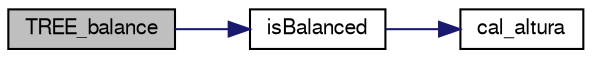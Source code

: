 digraph "TREE_balance"
{
  edge [fontname="FreeSans",fontsize="10",labelfontname="FreeSans",labelfontsize="10"];
  node [fontname="FreeSans",fontsize="10",shape=record];
  rankdir="LR";
  Node1 [label="TREE_balance",height=0.2,width=0.4,color="black", fillcolor="grey75", style="filled", fontcolor="black"];
  Node1 -> Node2 [color="midnightblue",fontsize="10",style="solid",fontname="FreeSans"];
  Node2 [label="isBalanced",height=0.2,width=0.4,color="black", fillcolor="white", style="filled",URL="$mytree_8c.html#a77052c283727704d56a67aa1b3b6bdf4",tooltip="Função verifica se a árvore é balanceada. "];
  Node2 -> Node3 [color="midnightblue",fontsize="10",style="solid",fontname="FreeSans"];
  Node3 [label="cal_altura",height=0.2,width=0.4,color="black", fillcolor="white", style="filled",URL="$mytree_8c.html#a0f14b1c5d4f89ac0d6af307c36ffb3c5",tooltip="Função calcula a altura de uma árvore. "];
}
